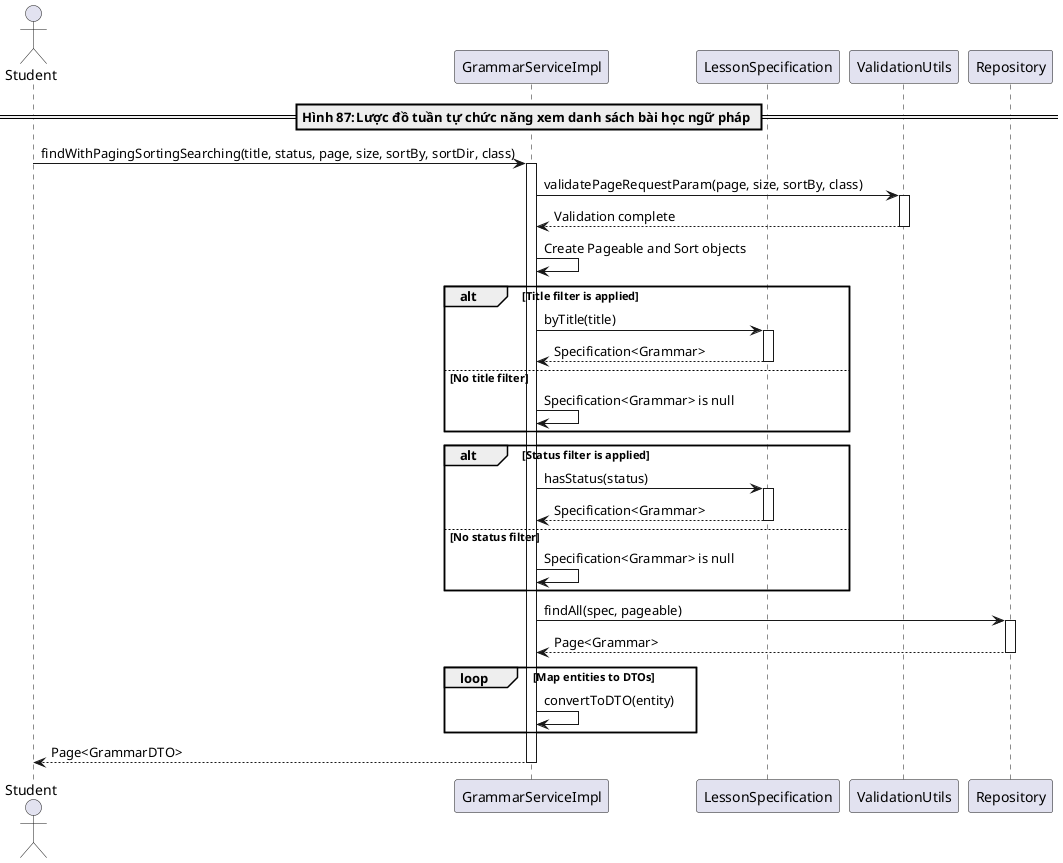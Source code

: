 @startuml findWithPagingSortingSearching

actor Student
participant "GrammarServiceImpl" as GrammarService
participant "LessonSpecification" as LessonSpec
participant "ValidationUtils" as ValidationUtils

== Hình 87:	Lược đồ tuần tự chức năng xem danh sách bài học ngữ pháp ==
Student -> GrammarService: findWithPagingSortingSearching(title, status, page, size, sortBy, sortDir, class)
activate GrammarService

GrammarService -> ValidationUtils: validatePageRequestParam(page, size, sortBy, class)
activate ValidationUtils
ValidationUtils --> GrammarService: Validation complete
deactivate ValidationUtils

GrammarService -> GrammarService: Create Pageable and Sort objects

alt Title filter is applied
    GrammarService -> LessonSpec: byTitle(title)
    activate LessonSpec
    LessonSpec --> GrammarService: Specification<Grammar>
    deactivate LessonSpec
else No title filter
    GrammarService -> GrammarService: Specification<Grammar> is null
end

alt Status filter is applied
    GrammarService -> LessonSpec: hasStatus(status)
    activate LessonSpec
    LessonSpec --> GrammarService: Specification<Grammar>
    deactivate LessonSpec
else No status filter
    GrammarService -> GrammarService: Specification<Grammar> is null
end
GrammarService -> Repository: findAll(spec, pageable)
activate Repository
Repository --> GrammarService: Page<Grammar>
deactivate Repository

loop Map entities to DTOs
    GrammarService -> GrammarService: convertToDTO(entity)
end

GrammarService --> Student: Page<GrammarDTO>
deactivate GrammarService

@enduml
